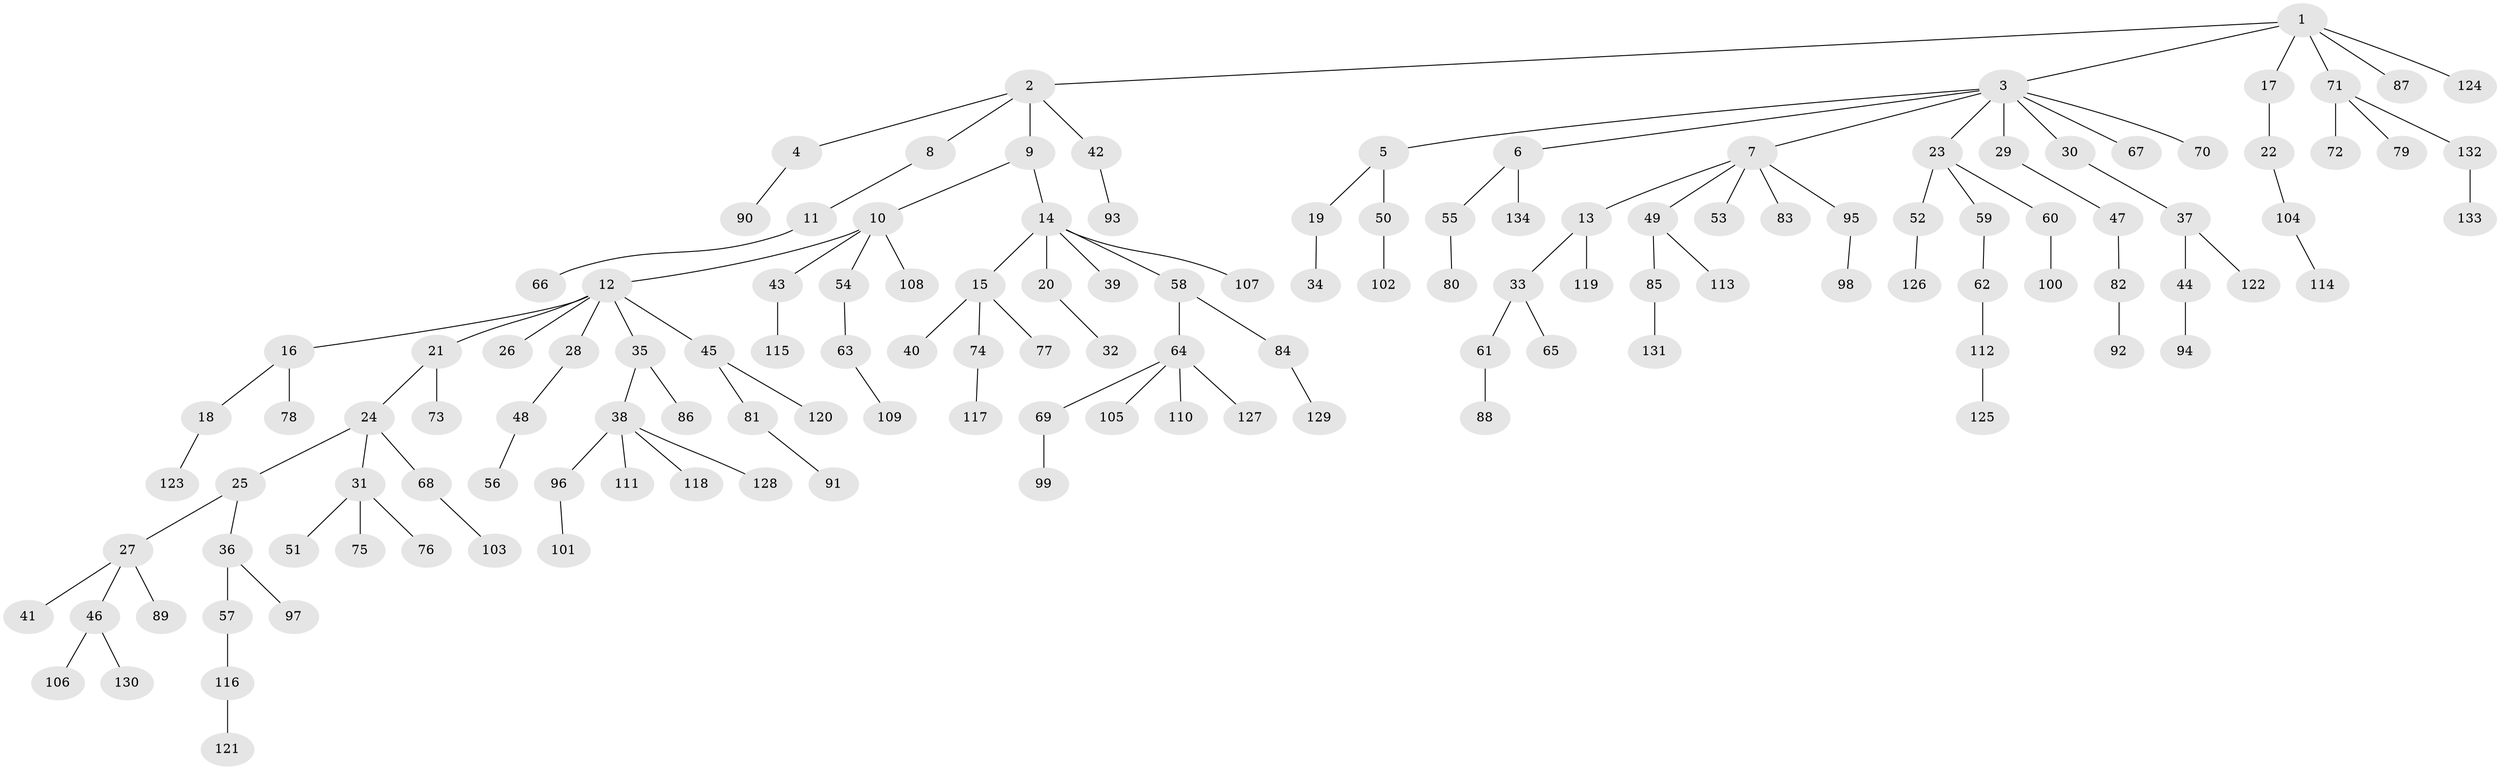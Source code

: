 // coarse degree distribution, {5: 0.03333333333333333, 10: 0.011111111111111112, 2: 0.2222222222222222, 3: 0.08888888888888889, 6: 0.011111111111111112, 1: 0.5666666666666667, 8: 0.022222222222222223, 4: 0.044444444444444446}
// Generated by graph-tools (version 1.1) at 2025/24/03/03/25 07:24:06]
// undirected, 134 vertices, 133 edges
graph export_dot {
graph [start="1"]
  node [color=gray90,style=filled];
  1;
  2;
  3;
  4;
  5;
  6;
  7;
  8;
  9;
  10;
  11;
  12;
  13;
  14;
  15;
  16;
  17;
  18;
  19;
  20;
  21;
  22;
  23;
  24;
  25;
  26;
  27;
  28;
  29;
  30;
  31;
  32;
  33;
  34;
  35;
  36;
  37;
  38;
  39;
  40;
  41;
  42;
  43;
  44;
  45;
  46;
  47;
  48;
  49;
  50;
  51;
  52;
  53;
  54;
  55;
  56;
  57;
  58;
  59;
  60;
  61;
  62;
  63;
  64;
  65;
  66;
  67;
  68;
  69;
  70;
  71;
  72;
  73;
  74;
  75;
  76;
  77;
  78;
  79;
  80;
  81;
  82;
  83;
  84;
  85;
  86;
  87;
  88;
  89;
  90;
  91;
  92;
  93;
  94;
  95;
  96;
  97;
  98;
  99;
  100;
  101;
  102;
  103;
  104;
  105;
  106;
  107;
  108;
  109;
  110;
  111;
  112;
  113;
  114;
  115;
  116;
  117;
  118;
  119;
  120;
  121;
  122;
  123;
  124;
  125;
  126;
  127;
  128;
  129;
  130;
  131;
  132;
  133;
  134;
  1 -- 2;
  1 -- 3;
  1 -- 17;
  1 -- 71;
  1 -- 87;
  1 -- 124;
  2 -- 4;
  2 -- 8;
  2 -- 9;
  2 -- 42;
  3 -- 5;
  3 -- 6;
  3 -- 7;
  3 -- 23;
  3 -- 29;
  3 -- 30;
  3 -- 67;
  3 -- 70;
  4 -- 90;
  5 -- 19;
  5 -- 50;
  6 -- 55;
  6 -- 134;
  7 -- 13;
  7 -- 49;
  7 -- 53;
  7 -- 83;
  7 -- 95;
  8 -- 11;
  9 -- 10;
  9 -- 14;
  10 -- 12;
  10 -- 43;
  10 -- 54;
  10 -- 108;
  11 -- 66;
  12 -- 16;
  12 -- 21;
  12 -- 26;
  12 -- 28;
  12 -- 35;
  12 -- 45;
  13 -- 33;
  13 -- 119;
  14 -- 15;
  14 -- 20;
  14 -- 39;
  14 -- 58;
  14 -- 107;
  15 -- 40;
  15 -- 74;
  15 -- 77;
  16 -- 18;
  16 -- 78;
  17 -- 22;
  18 -- 123;
  19 -- 34;
  20 -- 32;
  21 -- 24;
  21 -- 73;
  22 -- 104;
  23 -- 52;
  23 -- 59;
  23 -- 60;
  24 -- 25;
  24 -- 31;
  24 -- 68;
  25 -- 27;
  25 -- 36;
  27 -- 41;
  27 -- 46;
  27 -- 89;
  28 -- 48;
  29 -- 47;
  30 -- 37;
  31 -- 51;
  31 -- 75;
  31 -- 76;
  33 -- 61;
  33 -- 65;
  35 -- 38;
  35 -- 86;
  36 -- 57;
  36 -- 97;
  37 -- 44;
  37 -- 122;
  38 -- 96;
  38 -- 111;
  38 -- 118;
  38 -- 128;
  42 -- 93;
  43 -- 115;
  44 -- 94;
  45 -- 81;
  45 -- 120;
  46 -- 106;
  46 -- 130;
  47 -- 82;
  48 -- 56;
  49 -- 85;
  49 -- 113;
  50 -- 102;
  52 -- 126;
  54 -- 63;
  55 -- 80;
  57 -- 116;
  58 -- 64;
  58 -- 84;
  59 -- 62;
  60 -- 100;
  61 -- 88;
  62 -- 112;
  63 -- 109;
  64 -- 69;
  64 -- 105;
  64 -- 110;
  64 -- 127;
  68 -- 103;
  69 -- 99;
  71 -- 72;
  71 -- 79;
  71 -- 132;
  74 -- 117;
  81 -- 91;
  82 -- 92;
  84 -- 129;
  85 -- 131;
  95 -- 98;
  96 -- 101;
  104 -- 114;
  112 -- 125;
  116 -- 121;
  132 -- 133;
}
